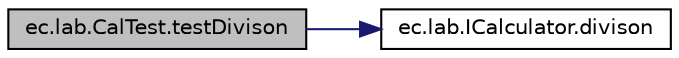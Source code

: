digraph "ec.lab.CalTest.testDivison"
{
  edge [fontname="Helvetica",fontsize="10",labelfontname="Helvetica",labelfontsize="10"];
  node [fontname="Helvetica",fontsize="10",shape=record];
  rankdir="LR";
  Node5 [label="ec.lab.CalTest.testDivison",height=0.2,width=0.4,color="black", fillcolor="grey75", style="filled", fontcolor="black"];
  Node5 -> Node6 [color="midnightblue",fontsize="10",style="solid",fontname="Helvetica"];
  Node6 [label="ec.lab.ICalculator.divison",height=0.2,width=0.4,color="black", fillcolor="white", style="filled",URL="$interfaceec_1_1lab_1_1_i_calculator.html#aa2eb83f1d3b4bb31feec8283df2c5e69",tooltip="Compute and return the devision of two integers. "];
}
